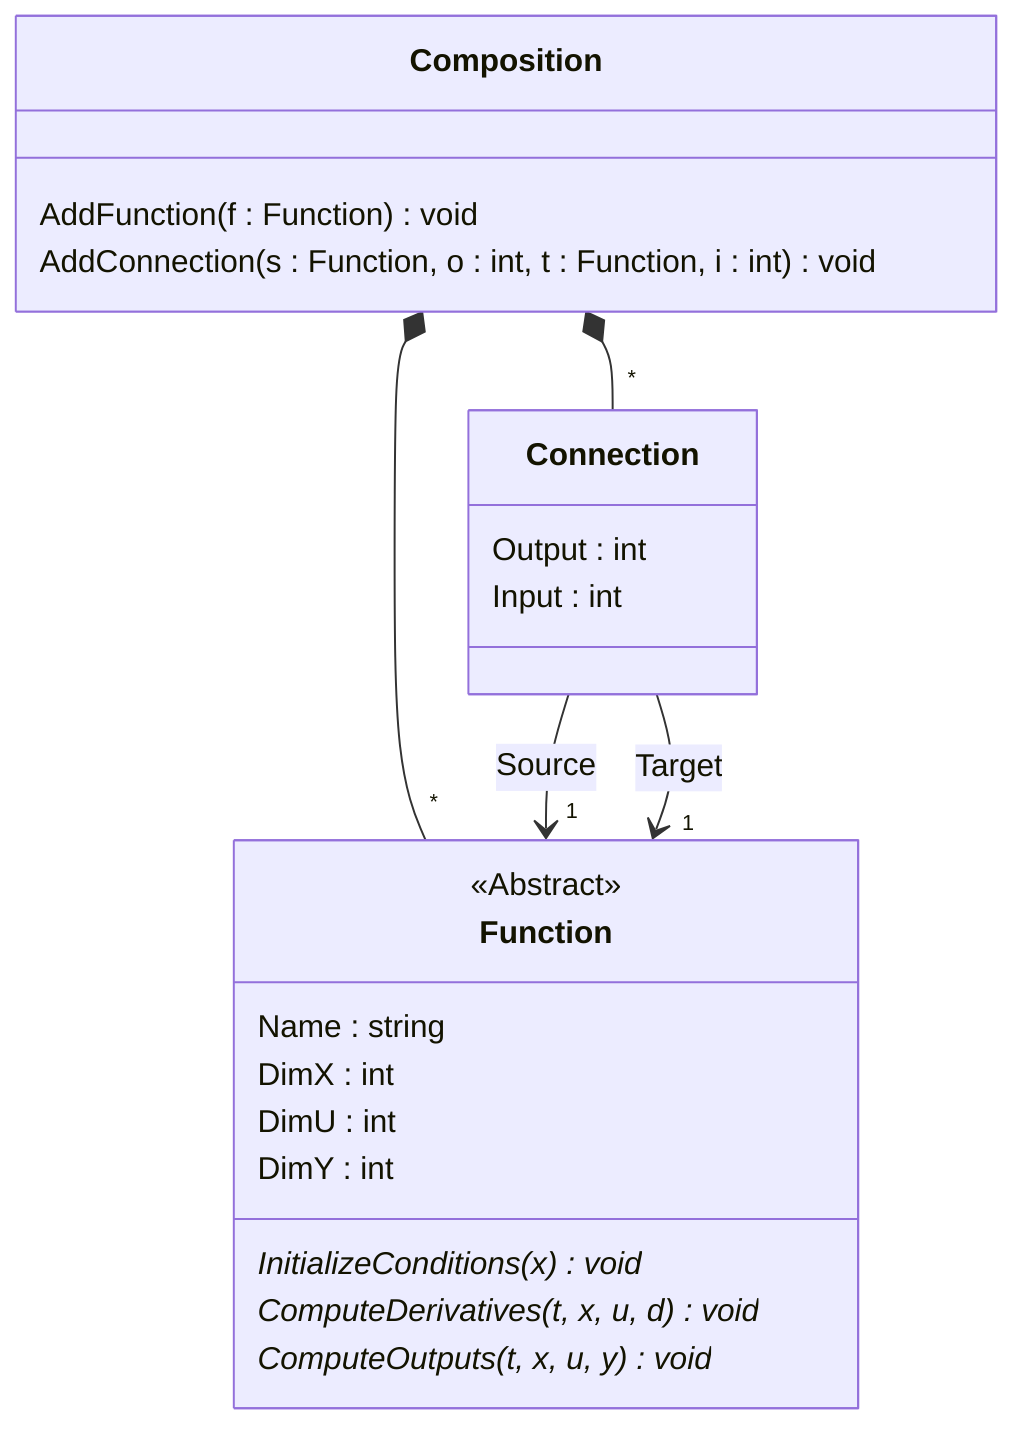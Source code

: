 classDiagram

    class Function {
        <<Abstract>>

        Name : string

        DimX : int
        DimU : int
        DimY : int

        InitializeConditions(x) void*
        ComputeDerivatives(t, x, u, d) void*
        ComputeOutputs(t, x, u, y) void*
    }

    class Connection {
        Output : int
        Input : int
    }

    class Composition {
        AddFunction(f : Function) void
        AddConnection(s : Function, o : int, t : Function, i : int) void
    }

    Composition *-- "*" Function
    Composition *-- "*" Connection

    Connection --> "1" Function: Source
    Connection --> "1" Function: Target